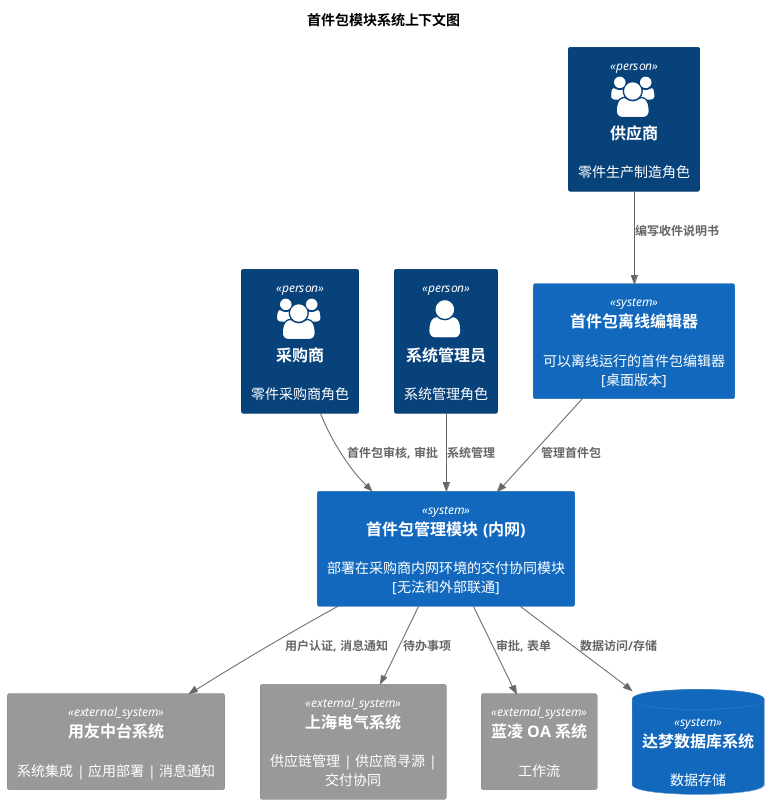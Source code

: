 @startuml [C4] System Context Diagram

title 首件包模块系统上下文图

scale 1

!include <c4/c4_container>
!include <tupadr3/font-awesome/users>
!include <tupadr3/font-awesome/user>

' LAYOUT_TOP_DOWN()
' LAYOUT_LEFT_RIGHT()
' LAYOUT_WITH_LEGEND()
' LAYOUT_AS_SKETCH()

Person(purchaser, "采购商", "零件采购商角色", "users")

Person(supplier, "供应商", "零件生产制造角色", "users")

Person(admin, "系统管理员", "系统管理角色", "user")

System(FAI_service, "首件包管理模块 (内网)", "部署在采购商内网环境的交付协同模块\n[无法和外部联通]")

System(FAI_desktop, "首件包离线编辑器", "可以离线运行的首件包编辑器\n[桌面版本]")

System_Ext(UFIDA, "用友中台系统", "系统集成 | 应用部署 | 消息通知")

System_Ext(electric, "上海电气系统", "供应链管理 | 供应商寻源 | 交付协同")

System_Ext(landray, "蓝凌 OA 系统", "工作流")

SystemDb(dm_db, "达梦数据库系统", "数据存储")

Rel(supplier, FAI_desktop, "编写收件说明书")

Rel(FAI_desktop, FAI_service, "管理首件包")

Rel(FAI_service, dm_db, "数据访问/存储")

Rel(FAI_service, UFIDA, "用户认证, 消息通知")

Rel(FAI_service, landray, "审批, 表单")

Rel(FAI_service, electric, "待办事项")

Rel(purchaser, FAI_service, "首件包审核, 审批")

Rel(admin, FAI_service, "系统管理")

@enduml
